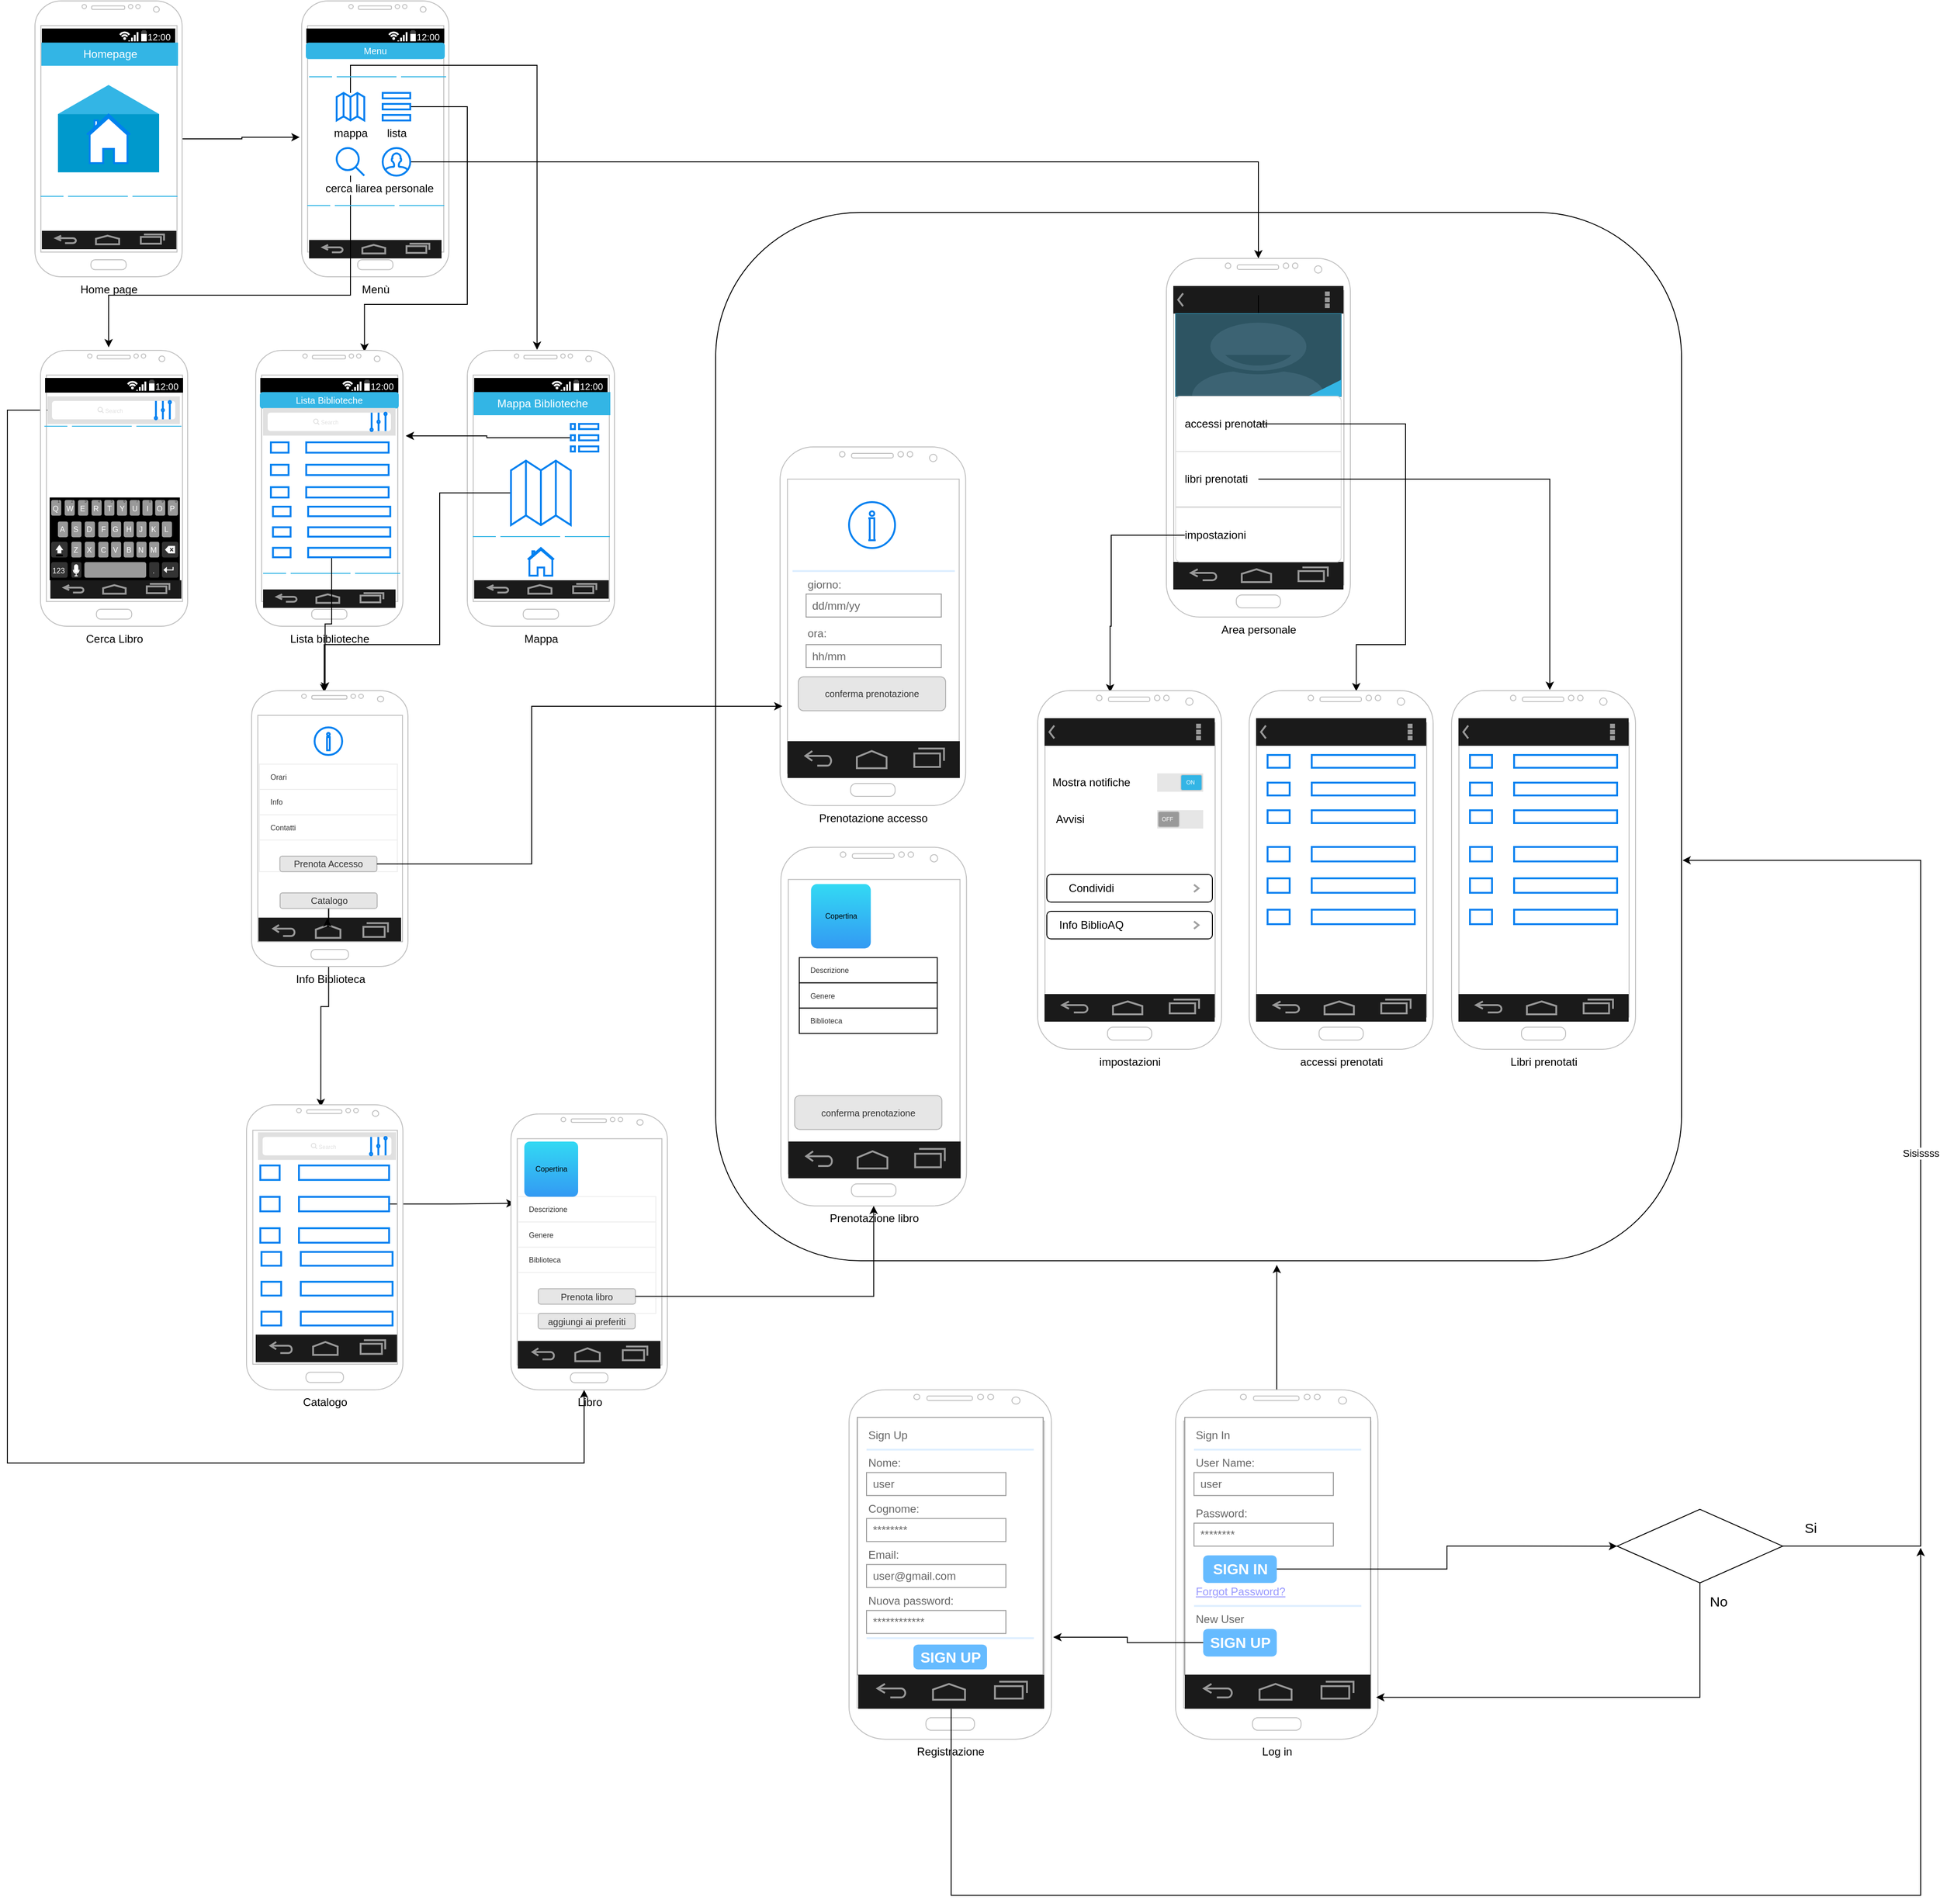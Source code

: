 <mxfile version="14.4.3" type="device"><diagram id="ijI4AhjlAo1xpwLJcFQk" name="Page-1"><mxGraphModel dx="3407" dy="1657" grid="1" gridSize="10" guides="1" tooltips="1" connect="1" arrows="1" fold="1" page="1" pageScale="1" pageWidth="827" pageHeight="1169" math="0" shadow="0"><root><mxCell id="0"/><mxCell id="1" parent="0"/><mxCell id="q-O5Uc_T0lp0ECGWSvru-438" value="Ar" style="whiteSpace=wrap;html=1;rounded=1;" vertex="1" parent="1"><mxGeometry x="840" y="400" width="1050" height="1140" as="geometry"/></mxCell><mxCell id="q-O5Uc_T0lp0ECGWSvru-278" style="edgeStyle=orthogonalEdgeStyle;rounded=0;orthogonalLoop=1;jettySize=auto;html=1;entryX=-0.014;entryY=0.494;entryDx=0;entryDy=0;entryPerimeter=0;" edge="1" parent="1" source="q-O5Uc_T0lp0ECGWSvru-118" target="q-O5Uc_T0lp0ECGWSvru-267"><mxGeometry relative="1" as="geometry"/></mxCell><mxCell id="q-O5Uc_T0lp0ECGWSvru-118" value="Home page" style="verticalLabelPosition=bottom;verticalAlign=top;html=1;shadow=0;dashed=0;strokeWidth=1;shape=mxgraph.android.phone2;strokeColor=#c0c0c0;" vertex="1" parent="1"><mxGeometry x="100" y="170" width="160" height="300" as="geometry"/></mxCell><mxCell id="q-O5Uc_T0lp0ECGWSvru-119" value="" style="strokeWidth=1;html=1;shadow=0;dashed=0;shape=mxgraph.android.statusBar;align=center;fillColor=#000000;strokeColor=#ffffff;fontColor=#ffffff;fontSize=10;" vertex="1" parent="1"><mxGeometry x="107.5" y="200" width="145" height="15.83" as="geometry"/></mxCell><mxCell id="q-O5Uc_T0lp0ECGWSvru-120" value="&lt;font style=&quot;font-size: 12px&quot;&gt;Homepage&lt;/font&gt;" style="whiteSpace=wrap;html=1;shadow=0;dashed=0;fontSize=10;align=center;fillColor=#33b5e5;strokeColor=#33B5E5;fontColor=#FFFFFF;" vertex="1" parent="1"><mxGeometry x="107.5" y="215.83" width="147.5" height="24.17" as="geometry"/></mxCell><mxCell id="q-O5Uc_T0lp0ECGWSvru-121" value="" style="verticalLabelPosition=bottom;verticalAlign=top;html=1;shadow=0;dashed=0;strokeWidth=1;shape=mxgraph.android.text_insertion_point;" vertex="1" parent="1"><mxGeometry x="125" y="261.38" width="110" height="95" as="geometry"/></mxCell><mxCell id="q-O5Uc_T0lp0ECGWSvru-122" value="" style="html=1;verticalLabelPosition=bottom;align=center;labelBackgroundColor=#ffffff;verticalAlign=top;strokeWidth=2;strokeColor=#0080F0;shadow=0;dashed=0;shape=mxgraph.ios7.icons.home;" vertex="1" parent="1"><mxGeometry x="156.5" y="293.63" width="47" height="52.75" as="geometry"/></mxCell><mxCell id="q-O5Uc_T0lp0ECGWSvru-123" value="" style="verticalLabelPosition=bottom;verticalAlign=top;html=1;shadow=0;dashed=0;strokeWidth=2;shape=mxgraph.android.navigation_bar_1;fillColor=#1A1A1A;strokeColor=#999999;" vertex="1" parent="1"><mxGeometry x="107.5" y="420" width="146.25" height="20" as="geometry"/></mxCell><mxCell id="q-O5Uc_T0lp0ECGWSvru-124" value="" style="verticalLabelPosition=bottom;verticalAlign=top;html=1;shadow=0;dashed=0;strokeWidth=1;shape=mxgraph.android.indeterminate_progress_bar;strokeColor=#33B5E5;pointerEvents=1" vertex="1" parent="1"><mxGeometry x="106" y="380" width="149" height="5" as="geometry"/></mxCell><mxCell id="q-O5Uc_T0lp0ECGWSvru-267" value="Menù" style="verticalLabelPosition=bottom;verticalAlign=top;html=1;shadow=0;dashed=0;strokeWidth=1;shape=mxgraph.android.phone2;strokeColor=#c0c0c0;" vertex="1" parent="1"><mxGeometry x="390" y="170" width="160" height="300" as="geometry"/></mxCell><mxCell id="q-O5Uc_T0lp0ECGWSvru-268" value="" style="verticalLabelPosition=bottom;verticalAlign=top;html=1;shadow=0;dashed=0;strokeWidth=2;shape=mxgraph.android.navigation_bar_1;fillColor=#1A1A1A;strokeColor=#999999;" vertex="1" parent="1"><mxGeometry x="398" y="430" width="144" height="20" as="geometry"/></mxCell><mxCell id="q-O5Uc_T0lp0ECGWSvru-309" style="edgeStyle=orthogonalEdgeStyle;rounded=0;orthogonalLoop=1;jettySize=auto;html=1;entryX=0.474;entryY=-0.002;entryDx=0;entryDy=0;entryPerimeter=0;" edge="1" parent="1" source="q-O5Uc_T0lp0ECGWSvru-269" target="q-O5Uc_T0lp0ECGWSvru-299"><mxGeometry relative="1" as="geometry"><Array as="points"><mxPoint x="443" y="240"/><mxPoint x="646" y="240"/></Array></mxGeometry></mxCell><mxCell id="q-O5Uc_T0lp0ECGWSvru-269" value="mappa" style="html=1;verticalLabelPosition=bottom;align=center;labelBackgroundColor=#ffffff;verticalAlign=top;strokeWidth=2;strokeColor=#0080F0;shadow=0;dashed=0;shape=mxgraph.ios7.icons.map;" vertex="1" parent="1"><mxGeometry x="428" y="270" width="30" height="30" as="geometry"/></mxCell><mxCell id="q-O5Uc_T0lp0ECGWSvru-310" style="edgeStyle=orthogonalEdgeStyle;rounded=0;orthogonalLoop=1;jettySize=auto;html=1;entryX=0.739;entryY=0.005;entryDx=0;entryDy=0;entryPerimeter=0;" edge="1" parent="1" source="q-O5Uc_T0lp0ECGWSvru-270" target="q-O5Uc_T0lp0ECGWSvru-288"><mxGeometry relative="1" as="geometry"><Array as="points"><mxPoint x="570" y="285"/><mxPoint x="570" y="500"/><mxPoint x="458" y="500"/></Array></mxGeometry></mxCell><mxCell id="q-O5Uc_T0lp0ECGWSvru-270" value="lista" style="html=1;verticalLabelPosition=bottom;align=center;labelBackgroundColor=#ffffff;verticalAlign=top;strokeWidth=2;strokeColor=#0080F0;shadow=0;dashed=0;shape=mxgraph.ios7.icons.options;pointerEvents=1" vertex="1" parent="1"><mxGeometry x="478" y="270" width="30" height="30" as="geometry"/></mxCell><mxCell id="q-O5Uc_T0lp0ECGWSvru-311" style="edgeStyle=orthogonalEdgeStyle;rounded=0;orthogonalLoop=1;jettySize=auto;html=1;entryX=0.463;entryY=-0.011;entryDx=0;entryDy=0;entryPerimeter=0;" edge="1" parent="1" source="q-O5Uc_T0lp0ECGWSvru-271" target="q-O5Uc_T0lp0ECGWSvru-279"><mxGeometry relative="1" as="geometry"><Array as="points"><mxPoint x="443" y="490"/><mxPoint x="180" y="490"/></Array></mxGeometry></mxCell><mxCell id="q-O5Uc_T0lp0ECGWSvru-271" value="cerca libro" style="html=1;verticalLabelPosition=bottom;align=center;labelBackgroundColor=#ffffff;verticalAlign=top;strokeWidth=2;strokeColor=#0080F0;shadow=0;dashed=0;shape=mxgraph.ios7.icons.looking_glass;" vertex="1" parent="1"><mxGeometry x="428" y="330" width="30" height="30" as="geometry"/></mxCell><mxCell id="q-O5Uc_T0lp0ECGWSvru-321" style="edgeStyle=orthogonalEdgeStyle;rounded=0;orthogonalLoop=1;jettySize=auto;html=1;" edge="1" parent="1" source="q-O5Uc_T0lp0ECGWSvru-272" target="q-O5Uc_T0lp0ECGWSvru-312"><mxGeometry relative="1" as="geometry"/></mxCell><mxCell id="q-O5Uc_T0lp0ECGWSvru-272" value="area personale" style="html=1;verticalLabelPosition=bottom;align=center;labelBackgroundColor=#ffffff;verticalAlign=top;strokeWidth=2;strokeColor=#0080F0;shadow=0;dashed=0;shape=mxgraph.ios7.icons.user;" vertex="1" parent="1"><mxGeometry x="478" y="330" width="30" height="30" as="geometry"/></mxCell><mxCell id="q-O5Uc_T0lp0ECGWSvru-273" value="" style="strokeWidth=1;html=1;shadow=0;dashed=0;shape=mxgraph.android.statusBar;align=center;fillColor=#000000;strokeColor=#ffffff;fontColor=#ffffff;fontSize=10;" vertex="1" parent="1"><mxGeometry x="395" y="200" width="150" height="15.83" as="geometry"/></mxCell><mxCell id="q-O5Uc_T0lp0ECGWSvru-274" value="" style="verticalLabelPosition=bottom;verticalAlign=top;html=1;shadow=0;dashed=0;strokeWidth=1;shape=mxgraph.android.indeterminate_progress_bar;strokeColor=#33B5E5;pointerEvents=1;rounded=1;gradientColor=none;" vertex="1" parent="1"><mxGeometry x="398" y="250" width="149" height="5" as="geometry"/></mxCell><mxCell id="q-O5Uc_T0lp0ECGWSvru-275" value="" style="verticalLabelPosition=bottom;verticalAlign=top;html=1;shadow=0;dashed=0;strokeWidth=1;shape=mxgraph.android.indeterminate_progress_bar;strokeColor=#33B5E5;pointerEvents=1;rounded=1;gradientColor=none;" vertex="1" parent="1"><mxGeometry x="396" y="390" width="149" height="5" as="geometry"/></mxCell><mxCell id="q-O5Uc_T0lp0ECGWSvru-276" value="&lt;font size=&quot;1&quot;&gt;Menu&lt;/font&gt;" style="whiteSpace=wrap;html=1;shadow=0;dashed=0;fontSize=10;align=center;fillColor=#33b5e5;strokeColor=#33B5E5;fontColor=#FFFFFF;rounded=1;" vertex="1" parent="1"><mxGeometry x="395" y="215.83" width="150" height="16.88" as="geometry"/></mxCell><mxCell id="q-O5Uc_T0lp0ECGWSvru-364" style="edgeStyle=orthogonalEdgeStyle;rounded=0;orthogonalLoop=1;jettySize=auto;html=1;" edge="1" parent="1" source="q-O5Uc_T0lp0ECGWSvru-285" target="q-O5Uc_T0lp0ECGWSvru-340"><mxGeometry relative="1" as="geometry"><Array as="points"><mxPoint x="70" y="615"/><mxPoint x="70" y="1760"/><mxPoint x="697" y="1760"/></Array></mxGeometry></mxCell><mxCell id="q-O5Uc_T0lp0ECGWSvru-279" value="Cerca Libro" style="verticalLabelPosition=bottom;verticalAlign=top;html=1;shadow=0;dashed=0;strokeWidth=1;shape=mxgraph.android.phone2;strokeColor=#c0c0c0;" vertex="1" parent="1"><mxGeometry x="106" y="550" width="160" height="300" as="geometry"/></mxCell><mxCell id="q-O5Uc_T0lp0ECGWSvru-280" value="" style="strokeWidth=1;html=1;shadow=0;dashed=0;shape=mxgraph.android.statusBar;align=center;fillColor=#000000;strokeColor=#ffffff;fontColor=#ffffff;fontSize=10;" vertex="1" parent="1"><mxGeometry x="111" y="580" width="150" height="15.83" as="geometry"/></mxCell><mxCell id="q-O5Uc_T0lp0ECGWSvru-281" value="" style="verticalLabelPosition=bottom;verticalAlign=top;html=1;shadow=0;dashed=0;strokeWidth=1;shape=mxgraph.android.indeterminate_progress_bar;strokeColor=#33B5E5;pointerEvents=1;rounded=1;gradientColor=none;" vertex="1" parent="1"><mxGeometry x="110.25" y="630" width="149" height="5" as="geometry"/></mxCell><mxCell id="q-O5Uc_T0lp0ECGWSvru-282" value="" style="verticalLabelPosition=bottom;verticalAlign=top;html=1;shadow=0;dashed=0;strokeWidth=1;shape=mxgraph.android.keyboard;" vertex="1" parent="1"><mxGeometry x="116" y="710" width="141.5" height="90" as="geometry"/></mxCell><mxCell id="q-O5Uc_T0lp0ECGWSvru-283" value="" style="shape=rect;fillColor=#e0e0e0;strokeColor=none;" vertex="1" parent="1"><mxGeometry x="113.5" y="600" width="144" height="30" as="geometry"/></mxCell><mxCell id="q-O5Uc_T0lp0ECGWSvru-284" value="" style="html=1;strokeWidth=1;shadow=0;dashed=0;shape=mxgraph.ios7ui.marginRect;rx=3;ry=3;rectMargin=5;strokeColor=none;" vertex="1" parent="q-O5Uc_T0lp0ECGWSvru-283"><mxGeometry width="144" height="30" as="geometry"/></mxCell><mxCell id="q-O5Uc_T0lp0ECGWSvru-285" value="Search" style="shape=mxgraph.ios7.icons.looking_glass;strokeColor=#e0e0e0;fillColor=none;fontColor=#e0e0e0;labelPosition=right;verticalLabelPosition=middle;align=left;verticalAlign=middle;fontSize=6;fontStyle=0;spacingTop=2;" vertex="1" parent="q-O5Uc_T0lp0ECGWSvru-283"><mxGeometry x="0.5" y="0.5" width="6" height="6" relative="1" as="geometry"><mxPoint x="-17" y="-3" as="offset"/></mxGeometry></mxCell><mxCell id="q-O5Uc_T0lp0ECGWSvru-286" value="" style="html=1;verticalLabelPosition=bottom;align=center;labelBackgroundColor=#ffffff;verticalAlign=top;strokeWidth=2;strokeColor=#0080F0;shadow=0;dashed=0;shape=mxgraph.ios7.icons.volume;pointerEvents=1" vertex="1" parent="q-O5Uc_T0lp0ECGWSvru-283"><mxGeometry x="116.78" y="5" width="17.561" height="20" as="geometry"/></mxCell><mxCell id="q-O5Uc_T0lp0ECGWSvru-287" value="" style="verticalLabelPosition=bottom;verticalAlign=top;html=1;shadow=0;dashed=0;strokeWidth=2;shape=mxgraph.android.navigation_bar_1;fillColor=#1A1A1A;strokeColor=#999999;" vertex="1" parent="1"><mxGeometry x="116.75" y="800" width="142.5" height="20" as="geometry"/></mxCell><mxCell id="q-O5Uc_T0lp0ECGWSvru-288" value="Lista biblioteche" style="verticalLabelPosition=bottom;verticalAlign=top;html=1;shadow=0;dashed=0;strokeWidth=1;shape=mxgraph.android.phone2;strokeColor=#c0c0c0;" vertex="1" parent="1"><mxGeometry x="340" y="550" width="160" height="300" as="geometry"/></mxCell><mxCell id="q-O5Uc_T0lp0ECGWSvru-289" value="" style="verticalLabelPosition=bottom;verticalAlign=top;html=1;shadow=0;dashed=0;strokeWidth=2;shape=mxgraph.android.navigation_bar_1;fillColor=#1A1A1A;strokeColor=#999999;" vertex="1" parent="1"><mxGeometry x="348" y="810" width="144" height="20" as="geometry"/></mxCell><mxCell id="q-O5Uc_T0lp0ECGWSvru-290" value="" style="strokeWidth=1;html=1;shadow=0;dashed=0;shape=mxgraph.android.statusBar;align=center;fillColor=#000000;strokeColor=#ffffff;fontColor=#ffffff;fontSize=10;" vertex="1" parent="1"><mxGeometry x="345" y="580" width="150" height="15.83" as="geometry"/></mxCell><mxCell id="q-O5Uc_T0lp0ECGWSvru-291" value="" style="verticalLabelPosition=bottom;verticalAlign=top;html=1;shadow=0;dashed=0;strokeWidth=1;shape=mxgraph.android.indeterminate_progress_bar;strokeColor=#33B5E5;pointerEvents=1;rounded=1;gradientColor=none;" vertex="1" parent="1"><mxGeometry x="348" y="790" width="149" height="5" as="geometry"/></mxCell><mxCell id="q-O5Uc_T0lp0ECGWSvru-292" value="&lt;font size=&quot;1&quot;&gt;Lista Biblioteche&lt;/font&gt;" style="whiteSpace=wrap;html=1;shadow=0;dashed=0;fontSize=10;align=center;fillColor=#33b5e5;strokeColor=#33B5E5;fontColor=#FFFFFF;rounded=1;" vertex="1" parent="1"><mxGeometry x="345" y="595.83" width="150" height="16.88" as="geometry"/></mxCell><mxCell id="q-O5Uc_T0lp0ECGWSvru-359" style="edgeStyle=orthogonalEdgeStyle;rounded=0;orthogonalLoop=1;jettySize=auto;html=1;entryX=0.47;entryY=0;entryDx=0;entryDy=0;entryPerimeter=0;" edge="1" parent="1" source="q-O5Uc_T0lp0ECGWSvru-293" target="q-O5Uc_T0lp0ECGWSvru-331"><mxGeometry relative="1" as="geometry"/></mxCell><mxCell id="q-O5Uc_T0lp0ECGWSvru-293" value="" style="html=1;verticalLabelPosition=bottom;align=center;labelBackgroundColor=#ffffff;verticalAlign=top;strokeWidth=2;strokeColor=#0080F0;shadow=0;dashed=0;shape=mxgraph.ios7.icons.preferences;pointerEvents=1" vertex="1" parent="1"><mxGeometry x="358.75" y="720" width="127.5" height="55" as="geometry"/></mxCell><mxCell id="q-O5Uc_T0lp0ECGWSvru-294" value="" style="html=1;verticalLabelPosition=bottom;align=center;labelBackgroundColor=#ffffff;verticalAlign=top;strokeWidth=2;strokeColor=#0080F0;shadow=0;dashed=0;shape=mxgraph.ios7.icons.preferences;pointerEvents=1" vertex="1" parent="1"><mxGeometry x="356.5" y="650" width="128" height="60" as="geometry"/></mxCell><mxCell id="q-O5Uc_T0lp0ECGWSvru-295" value="" style="shape=rect;fillColor=#e0e0e0;strokeColor=none;" vertex="1" parent="1"><mxGeometry x="348" y="612.71" width="144" height="30" as="geometry"/></mxCell><mxCell id="q-O5Uc_T0lp0ECGWSvru-296" value="" style="html=1;strokeWidth=1;shadow=0;dashed=0;shape=mxgraph.ios7ui.marginRect;rx=3;ry=3;rectMargin=5;strokeColor=none;" vertex="1" parent="q-O5Uc_T0lp0ECGWSvru-295"><mxGeometry width="144" height="30" as="geometry"/></mxCell><mxCell id="q-O5Uc_T0lp0ECGWSvru-297" value="Search" style="shape=mxgraph.ios7.icons.looking_glass;strokeColor=#e0e0e0;fillColor=none;fontColor=#e0e0e0;labelPosition=right;verticalLabelPosition=middle;align=left;verticalAlign=middle;fontSize=6;fontStyle=0;spacingTop=2;" vertex="1" parent="q-O5Uc_T0lp0ECGWSvru-295"><mxGeometry x="0.5" y="0.5" width="6" height="6" relative="1" as="geometry"><mxPoint x="-17" y="-3" as="offset"/></mxGeometry></mxCell><mxCell id="q-O5Uc_T0lp0ECGWSvru-298" value="" style="html=1;verticalLabelPosition=bottom;align=center;labelBackgroundColor=#ffffff;verticalAlign=top;strokeWidth=2;strokeColor=#0080F0;shadow=0;dashed=0;shape=mxgraph.ios7.icons.volume;pointerEvents=1" vertex="1" parent="q-O5Uc_T0lp0ECGWSvru-295"><mxGeometry x="116.78" y="5" width="17.561" height="20" as="geometry"/></mxCell><mxCell id="q-O5Uc_T0lp0ECGWSvru-299" value="Mappa" style="verticalLabelPosition=bottom;verticalAlign=top;html=1;shadow=0;dashed=0;strokeWidth=1;shape=mxgraph.android.phone2;strokeColor=#c0c0c0;" vertex="1" parent="1"><mxGeometry x="570" y="550" width="160" height="300" as="geometry"/></mxCell><mxCell id="q-O5Uc_T0lp0ECGWSvru-300" value="" style="strokeWidth=1;html=1;shadow=0;dashed=0;shape=mxgraph.android.statusBar;align=center;fillColor=#000000;strokeColor=#ffffff;fontColor=#ffffff;fontSize=10;" vertex="1" parent="1"><mxGeometry x="577.5" y="580" width="145" height="15.83" as="geometry"/></mxCell><mxCell id="q-O5Uc_T0lp0ECGWSvru-301" value="&lt;font style=&quot;font-size: 12px&quot;&gt;Mappa Biblioteche&lt;/font&gt;" style="whiteSpace=wrap;html=1;shadow=0;dashed=0;fontSize=10;align=center;fillColor=#33b5e5;strokeColor=#33B5E5;fontColor=#FFFFFF;" vertex="1" parent="1"><mxGeometry x="577.5" y="595.83" width="147.5" height="24.17" as="geometry"/></mxCell><mxCell id="q-O5Uc_T0lp0ECGWSvru-302" value="" style="html=1;verticalLabelPosition=bottom;align=center;labelBackgroundColor=#ffffff;verticalAlign=top;strokeWidth=2;strokeColor=#0080F0;shadow=0;dashed=0;shape=mxgraph.ios7.icons.home;" vertex="1" parent="1"><mxGeometry x="635.75" y="765" width="28.5" height="30" as="geometry"/></mxCell><mxCell id="q-O5Uc_T0lp0ECGWSvru-303" value="" style="verticalLabelPosition=bottom;verticalAlign=top;html=1;shadow=0;dashed=0;strokeWidth=2;shape=mxgraph.android.navigation_bar_1;fillColor=#1A1A1A;strokeColor=#999999;" vertex="1" parent="1"><mxGeometry x="577.5" y="800" width="146.25" height="20" as="geometry"/></mxCell><mxCell id="q-O5Uc_T0lp0ECGWSvru-304" value="" style="verticalLabelPosition=bottom;verticalAlign=top;html=1;shadow=0;dashed=0;strokeWidth=1;shape=mxgraph.android.indeterminate_progress_bar;strokeColor=#33B5E5;pointerEvents=1" vertex="1" parent="1"><mxGeometry x="576" y="750" width="149" height="5" as="geometry"/></mxCell><mxCell id="q-O5Uc_T0lp0ECGWSvru-361" style="edgeStyle=orthogonalEdgeStyle;rounded=0;orthogonalLoop=1;jettySize=auto;html=1;entryX=0.464;entryY=0.006;entryDx=0;entryDy=0;entryPerimeter=0;" edge="1" parent="1" source="q-O5Uc_T0lp0ECGWSvru-305" target="q-O5Uc_T0lp0ECGWSvru-331"><mxGeometry relative="1" as="geometry"><Array as="points"><mxPoint x="540" y="705"/><mxPoint x="540" y="870"/><mxPoint x="414" y="870"/></Array></mxGeometry></mxCell><mxCell id="q-O5Uc_T0lp0ECGWSvru-305" value="" style="html=1;verticalLabelPosition=bottom;align=center;labelBackgroundColor=#ffffff;verticalAlign=top;strokeWidth=2;strokeColor=#0080F0;shadow=0;dashed=0;shape=mxgraph.ios7.icons.map;" vertex="1" parent="1"><mxGeometry x="617.5" y="670" width="65" height="70" as="geometry"/></mxCell><mxCell id="q-O5Uc_T0lp0ECGWSvru-360" style="edgeStyle=orthogonalEdgeStyle;rounded=0;orthogonalLoop=1;jettySize=auto;html=1;entryX=1.019;entryY=0.31;entryDx=0;entryDy=0;entryPerimeter=0;" edge="1" parent="1" source="q-O5Uc_T0lp0ECGWSvru-306" target="q-O5Uc_T0lp0ECGWSvru-288"><mxGeometry relative="1" as="geometry"/></mxCell><mxCell id="q-O5Uc_T0lp0ECGWSvru-306" value="" style="html=1;verticalLabelPosition=bottom;align=center;labelBackgroundColor=#ffffff;verticalAlign=top;strokeWidth=2;strokeColor=#0080F0;shadow=0;dashed=0;shape=mxgraph.ios7.icons.preferences;pointerEvents=1" vertex="1" parent="1"><mxGeometry x="682.5" y="630" width="30" height="30" as="geometry"/></mxCell><mxCell id="q-O5Uc_T0lp0ECGWSvru-312" value="Area personale" style="verticalLabelPosition=bottom;verticalAlign=top;html=1;shadow=0;dashed=0;strokeWidth=1;shape=mxgraph.android.phone2;strokeColor=#c0c0c0;" vertex="1" parent="1"><mxGeometry x="1330" y="450" width="200" height="390" as="geometry"/></mxCell><mxCell id="q-O5Uc_T0lp0ECGWSvru-313" value="" style="verticalLabelPosition=bottom;verticalAlign=top;html=1;shadow=0;dashed=0;strokeWidth=2;shape=mxgraph.android.navigation_bar_1;fillColor=#1A1A1A;strokeColor=#999999;" vertex="1" parent="1"><mxGeometry x="1337.5" y="780" width="185" height="30" as="geometry"/></mxCell><mxCell id="q-O5Uc_T0lp0ECGWSvru-314" value="" style="strokeWidth=1;html=1;shadow=0;dashed=0;shape=mxgraph.android.action_bar;fillColor=#1A1A1A;strokeColor=#c0c0c0;strokeWidth=2;fontColor=#FFFFFF;" vertex="1" parent="1"><mxGeometry x="1337.5" y="480" width="185" height="30" as="geometry"/></mxCell><mxCell id="q-O5Uc_T0lp0ECGWSvru-315" value="" style="edgeStyle=orthogonalEdgeStyle;rounded=0;orthogonalLoop=1;jettySize=auto;html=1;" edge="1" parent="1" source="q-O5Uc_T0lp0ECGWSvru-316" target="q-O5Uc_T0lp0ECGWSvru-314"><mxGeometry relative="1" as="geometry"/></mxCell><mxCell id="q-O5Uc_T0lp0ECGWSvru-316" value="" style="verticalLabelPosition=bottom;verticalAlign=top;html=1;shadow=0;dashed=0;strokeWidth=1;shape=mxgraph.android.contact_badge_focused;" vertex="1" parent="1"><mxGeometry x="1340" y="510" width="180" height="90" as="geometry"/></mxCell><mxCell id="q-O5Uc_T0lp0ECGWSvru-317" value="" style="html=1;shadow=0;dashed=0;shape=mxgraph.bootstrap.rrect;rSize=5;strokeColor=#DFDFDF;html=1;whiteSpace=wrap;fillColor=#FFFFFF;fontColor=#000000;" vertex="1" parent="1"><mxGeometry x="1340" y="600" width="180" height="180" as="geometry"/></mxCell><mxCell id="q-O5Uc_T0lp0ECGWSvru-318" value="accessi prenotati" style="strokeColor=inherit;fillColor=inherit;gradientColor=inherit;fontColor=inherit;html=1;shadow=0;dashed=0;shape=mxgraph.bootstrap.topButton;rSize=5;perimeter=none;whiteSpace=wrap;resizeWidth=1;align=left;spacing=10;" vertex="1" parent="q-O5Uc_T0lp0ECGWSvru-317"><mxGeometry width="180" height="60" relative="1" as="geometry"/></mxCell><mxCell id="q-O5Uc_T0lp0ECGWSvru-319" value="libri prenotati" style="strokeColor=inherit;fillColor=inherit;gradientColor=inherit;fontColor=inherit;html=1;shadow=0;dashed=0;perimeter=none;whiteSpace=wrap;resizeWidth=1;align=left;spacing=10;" vertex="1" parent="q-O5Uc_T0lp0ECGWSvru-317"><mxGeometry width="180" height="60" relative="1" as="geometry"><mxPoint y="60" as="offset"/></mxGeometry></mxCell><mxCell id="q-O5Uc_T0lp0ECGWSvru-320" value="impostazioni" style="strokeColor=inherit;fillColor=inherit;gradientColor=inherit;fontColor=inherit;html=1;shadow=0;dashed=0;shape=mxgraph.bootstrap.bottomButton;rSize=5;perimeter=none;whiteSpace=wrap;resizeWidth=1;resizeHeight=0;align=left;spacing=10;" vertex="1" parent="q-O5Uc_T0lp0ECGWSvru-317"><mxGeometry y="1" width="180" height="59" relative="1" as="geometry"><mxPoint y="-59" as="offset"/></mxGeometry></mxCell><mxCell id="q-O5Uc_T0lp0ECGWSvru-440" style="edgeStyle=orthogonalEdgeStyle;rounded=0;orthogonalLoop=1;jettySize=auto;html=1;entryX=0.582;entryY=0.002;entryDx=0;entryDy=0;entryPerimeter=0;" edge="1" parent="q-O5Uc_T0lp0ECGWSvru-317" source="q-O5Uc_T0lp0ECGWSvru-318" target="q-O5Uc_T0lp0ECGWSvru-375"><mxGeometry relative="1" as="geometry"><Array as="points"><mxPoint x="250" y="30"/><mxPoint x="250" y="270"/><mxPoint x="196" y="270"/></Array></mxGeometry></mxCell><mxCell id="q-O5Uc_T0lp0ECGWSvru-441" style="edgeStyle=orthogonalEdgeStyle;rounded=0;orthogonalLoop=1;jettySize=auto;html=1;entryX=0.534;entryY=-0.002;entryDx=0;entryDy=0;entryPerimeter=0;" edge="1" parent="q-O5Uc_T0lp0ECGWSvru-317" source="q-O5Uc_T0lp0ECGWSvru-319" target="q-O5Uc_T0lp0ECGWSvru-370"><mxGeometry relative="1" as="geometry"/></mxCell><mxCell id="q-O5Uc_T0lp0ECGWSvru-444" style="edgeStyle=orthogonalEdgeStyle;rounded=0;orthogonalLoop=1;jettySize=auto;html=1;entryX=0.394;entryY=0.005;entryDx=0;entryDy=0;entryPerimeter=0;" edge="1" parent="q-O5Uc_T0lp0ECGWSvru-317" target="q-O5Uc_T0lp0ECGWSvru-426"><mxGeometry relative="1" as="geometry"><mxPoint x="10" y="151" as="sourcePoint"/><Array as="points"><mxPoint x="-70" y="151"/><mxPoint x="-70" y="250"/></Array></mxGeometry></mxCell><mxCell id="q-O5Uc_T0lp0ECGWSvru-322" value="" style="html=1;verticalLabelPosition=bottom;align=center;labelBackgroundColor=#ffffff;verticalAlign=top;strokeWidth=2;strokeColor=#0080F0;shadow=0;dashed=0;shape=mxgraph.ios7.icons.info;" vertex="1" parent="1"><mxGeometry x="404" y="960" width="30" height="30" as="geometry"/></mxCell><mxCell id="q-O5Uc_T0lp0ECGWSvru-362" style="edgeStyle=orthogonalEdgeStyle;rounded=0;orthogonalLoop=1;jettySize=auto;html=1;entryX=0.475;entryY=0.008;entryDx=0;entryDy=0;entryPerimeter=0;" edge="1" parent="1" source="q-O5Uc_T0lp0ECGWSvru-323" target="q-O5Uc_T0lp0ECGWSvru-339"><mxGeometry relative="1" as="geometry"/></mxCell><mxCell id="q-O5Uc_T0lp0ECGWSvru-323" value="Catalogo" style="rounded=1;html=1;shadow=0;dashed=0;whiteSpace=wrap;fontSize=10;fillColor=#E6E6E6;align=center;strokeColor=#B3B3B3;fontColor=#333333;" vertex="1" parent="1"><mxGeometry x="366.5" y="1140" width="105.5" height="16.88" as="geometry"/></mxCell><mxCell id="q-O5Uc_T0lp0ECGWSvru-324" value="" style="strokeWidth=1;html=1;shadow=0;dashed=0;shape=mxgraph.android.rrect;rSize=0;strokeColor=#eeeeee;fillColor=#ffffff;gradientColor=none;" vertex="1" parent="1"><mxGeometry x="344" y="1000" width="150" height="116.88" as="geometry"/></mxCell><mxCell id="q-O5Uc_T0lp0ECGWSvru-325" value="Orari" style="strokeColor=inherit;fillColor=inherit;gradientColor=inherit;strokeWidth=1;html=1;shadow=0;dashed=0;shape=mxgraph.android.rrect;rSize=0;align=left;spacingLeft=10;fontSize=8;fontColor=#333333;" vertex="1" parent="q-O5Uc_T0lp0ECGWSvru-324"><mxGeometry width="150" height="27.5" as="geometry"/></mxCell><mxCell id="q-O5Uc_T0lp0ECGWSvru-326" value="Info" style="strokeColor=inherit;fillColor=inherit;gradientColor=inherit;strokeWidth=1;html=1;shadow=0;dashed=0;shape=mxgraph.android.rrect;rSize=0;align=left;spacingLeft=10;fontSize=8;fontColor=#333333;" vertex="1" parent="q-O5Uc_T0lp0ECGWSvru-324"><mxGeometry y="27.5" width="150" height="27.5" as="geometry"/></mxCell><mxCell id="q-O5Uc_T0lp0ECGWSvru-327" value="Contatti" style="strokeColor=inherit;fillColor=inherit;gradientColor=inherit;strokeWidth=1;html=1;shadow=0;dashed=0;shape=mxgraph.android.rrect;rSize=0;align=left;spacingLeft=10;fontSize=8;fontColor=#333333;" vertex="1" parent="q-O5Uc_T0lp0ECGWSvru-324"><mxGeometry y="55.0" width="150" height="27.5" as="geometry"/></mxCell><mxCell id="q-O5Uc_T0lp0ECGWSvru-328" value="Prenota Accesso" style="rounded=1;html=1;shadow=0;dashed=0;whiteSpace=wrap;fontSize=10;fillColor=#E6E6E6;align=center;strokeColor=#B3B3B3;fontColor=#333333;" vertex="1" parent="q-O5Uc_T0lp0ECGWSvru-324"><mxGeometry x="22.25" y="100" width="105.5" height="16.88" as="geometry"/></mxCell><mxCell id="q-O5Uc_T0lp0ECGWSvru-329" value="" style="verticalLabelPosition=bottom;verticalAlign=top;html=1;shadow=0;dashed=0;strokeWidth=2;shape=mxgraph.android.navigation_bar_1;fillColor=#1A1A1A;strokeColor=#999999;" vertex="1" parent="1"><mxGeometry x="343" y="1166.88" width="155" height="30" as="geometry"/></mxCell><mxCell id="q-O5Uc_T0lp0ECGWSvru-330" style="edgeStyle=orthogonalEdgeStyle;rounded=0;orthogonalLoop=1;jettySize=auto;html=1;entryX=0.483;entryY=0.025;entryDx=0;entryDy=0;entryPerimeter=0;" edge="1" parent="1" source="q-O5Uc_T0lp0ECGWSvru-323" target="q-O5Uc_T0lp0ECGWSvru-329"><mxGeometry relative="1" as="geometry"><mxPoint x="420.5" y="1166.88" as="sourcePoint"/><mxPoint x="417.61" y="1307.5" as="targetPoint"/></mxGeometry></mxCell><mxCell id="q-O5Uc_T0lp0ECGWSvru-331" value="Info Biblioteca" style="verticalLabelPosition=bottom;verticalAlign=top;html=1;shadow=0;dashed=0;strokeWidth=1;shape=mxgraph.android.phone2;strokeColor=#c0c0c0;" vertex="1" parent="1"><mxGeometry x="335.5" y="920" width="170" height="300" as="geometry"/></mxCell><mxCell id="q-O5Uc_T0lp0ECGWSvru-332" value="" style="verticalLabelPosition=bottom;verticalAlign=top;html=1;shadow=0;dashed=0;strokeWidth=2;shape=mxgraph.android.navigation_bar_1;fillColor=#1A1A1A;strokeColor=#999999;" vertex="1" parent="1"><mxGeometry x="340" y="1620.32" width="155" height="30" as="geometry"/></mxCell><mxCell id="q-O5Uc_T0lp0ECGWSvru-363" style="edgeStyle=orthogonalEdgeStyle;rounded=0;orthogonalLoop=1;jettySize=auto;html=1;entryX=0.023;entryY=0.324;entryDx=0;entryDy=0;entryPerimeter=0;" edge="1" parent="1" source="q-O5Uc_T0lp0ECGWSvru-333" target="q-O5Uc_T0lp0ECGWSvru-340"><mxGeometry relative="1" as="geometry"/></mxCell><mxCell id="q-O5Uc_T0lp0ECGWSvru-333" value="" style="html=1;verticalLabelPosition=bottom;align=center;labelBackgroundColor=#ffffff;verticalAlign=top;strokeWidth=2;strokeColor=#0080F0;shadow=0;dashed=0;shape=mxgraph.ios7.icons.preferences;pointerEvents=1" vertex="1" parent="1"><mxGeometry x="345" y="1436.32" width="140" height="84" as="geometry"/></mxCell><mxCell id="q-O5Uc_T0lp0ECGWSvru-334" value="" style="html=1;verticalLabelPosition=bottom;align=center;labelBackgroundColor=#ffffff;verticalAlign=top;strokeWidth=2;strokeColor=#0080F0;shadow=0;dashed=0;shape=mxgraph.ios7.icons.preferences;pointerEvents=1" vertex="1" parent="1"><mxGeometry x="346.25" y="1530.32" width="142.5" height="80" as="geometry"/></mxCell><mxCell id="q-O5Uc_T0lp0ECGWSvru-335" value="" style="shape=rect;fillColor=#e0e0e0;strokeColor=none;" vertex="1" parent="1"><mxGeometry x="342.5" y="1400.32" width="150" height="30" as="geometry"/></mxCell><mxCell id="q-O5Uc_T0lp0ECGWSvru-336" value="" style="html=1;strokeWidth=1;shadow=0;dashed=0;shape=mxgraph.ios7ui.marginRect;rx=3;ry=3;rectMargin=5;strokeColor=none;" vertex="1" parent="q-O5Uc_T0lp0ECGWSvru-335"><mxGeometry width="150" height="30" as="geometry"/></mxCell><mxCell id="q-O5Uc_T0lp0ECGWSvru-337" value="Search" style="shape=mxgraph.ios7.icons.looking_glass;strokeColor=#e0e0e0;fillColor=none;fontColor=#e0e0e0;labelPosition=right;verticalLabelPosition=middle;align=left;verticalAlign=middle;fontSize=6;fontStyle=0;spacingTop=2;" vertex="1" parent="q-O5Uc_T0lp0ECGWSvru-335"><mxGeometry x="0.5" y="0.5" width="6" height="6" relative="1" as="geometry"><mxPoint x="-17" y="-3" as="offset"/></mxGeometry></mxCell><mxCell id="q-O5Uc_T0lp0ECGWSvru-338" value="" style="html=1;verticalLabelPosition=bottom;align=center;labelBackgroundColor=#ffffff;verticalAlign=top;strokeWidth=2;strokeColor=#0080F0;shadow=0;dashed=0;shape=mxgraph.ios7.icons.volume;pointerEvents=1" vertex="1" parent="q-O5Uc_T0lp0ECGWSvru-335"><mxGeometry x="121.646" y="5" width="18.293" height="20" as="geometry"/></mxCell><mxCell id="q-O5Uc_T0lp0ECGWSvru-339" value="Catalogo" style="verticalLabelPosition=bottom;verticalAlign=top;html=1;shadow=0;dashed=0;strokeWidth=1;shape=mxgraph.android.phone2;strokeColor=#c0c0c0;" vertex="1" parent="1"><mxGeometry x="330" y="1370.32" width="170" height="310" as="geometry"/></mxCell><mxCell id="q-O5Uc_T0lp0ECGWSvru-340" value="Libro" style="verticalLabelPosition=bottom;verticalAlign=top;html=1;shadow=0;dashed=0;strokeWidth=1;shape=mxgraph.android.phone2;strokeColor=#c0c0c0;" vertex="1" parent="1"><mxGeometry x="617.5" y="1380.32" width="170" height="300" as="geometry"/></mxCell><mxCell id="q-O5Uc_T0lp0ECGWSvru-341" value="" style="strokeWidth=1;html=1;shadow=0;dashed=0;shape=mxgraph.android.rrect;rSize=0;strokeColor=#eeeeee;fillColor=#ffffff;gradientColor=none;" vertex="1" parent="1"><mxGeometry x="625" y="1480.32" width="150" height="116.88" as="geometry"/></mxCell><mxCell id="q-O5Uc_T0lp0ECGWSvru-342" value="Descrizione" style="strokeColor=inherit;fillColor=inherit;gradientColor=inherit;strokeWidth=1;html=1;shadow=0;dashed=0;shape=mxgraph.android.rrect;rSize=0;align=left;spacingLeft=10;fontSize=8;fontColor=#333333;" vertex="1" parent="q-O5Uc_T0lp0ECGWSvru-341"><mxGeometry y="-10" width="150" height="27.5" as="geometry"/></mxCell><mxCell id="q-O5Uc_T0lp0ECGWSvru-343" value="Genere" style="strokeColor=inherit;fillColor=inherit;gradientColor=inherit;strokeWidth=1;html=1;shadow=0;dashed=0;shape=mxgraph.android.rrect;rSize=0;align=left;spacingLeft=10;fontSize=8;fontColor=#333333;" vertex="1" parent="q-O5Uc_T0lp0ECGWSvru-341"><mxGeometry y="17.5" width="150" height="27.5" as="geometry"/></mxCell><mxCell id="q-O5Uc_T0lp0ECGWSvru-344" value="Biblioteca" style="strokeColor=inherit;fillColor=inherit;gradientColor=inherit;strokeWidth=1;html=1;shadow=0;dashed=0;shape=mxgraph.android.rrect;rSize=0;align=left;spacingLeft=10;fontSize=8;fontColor=#333333;" vertex="1" parent="q-O5Uc_T0lp0ECGWSvru-341"><mxGeometry y="45.0" width="150" height="27.5" as="geometry"/></mxCell><mxCell id="q-O5Uc_T0lp0ECGWSvru-345" value="Prenota libro" style="rounded=1;html=1;shadow=0;dashed=0;whiteSpace=wrap;fontSize=10;fillColor=#E6E6E6;align=center;strokeColor=#B3B3B3;fontColor=#333333;" vertex="1" parent="q-O5Uc_T0lp0ECGWSvru-341"><mxGeometry x="22.25" y="90" width="105.5" height="16.88" as="geometry"/></mxCell><mxCell id="q-O5Uc_T0lp0ECGWSvru-346" value="" style="verticalLabelPosition=bottom;verticalAlign=top;html=1;shadow=0;dashed=0;strokeWidth=2;shape=mxgraph.android.navigation_bar_1;fillColor=#1A1A1A;strokeColor=#999999;" vertex="1" parent="1"><mxGeometry x="625" y="1627.2" width="155" height="30" as="geometry"/></mxCell><mxCell id="q-O5Uc_T0lp0ECGWSvru-347" value="Copertina" style="html=1;strokeWidth=1;shadow=0;dashed=0;shape=mxgraph.ios7ui.icon;fontSize=8;buttonText=;whiteSpace=wrap;align=center;opacity=80;" vertex="1" parent="1"><mxGeometry x="632" y="1410.32" width="58.5" height="60" as="geometry"/></mxCell><mxCell id="q-O5Uc_T0lp0ECGWSvru-348" value="aggiungi ai preferiti" style="rounded=1;html=1;shadow=0;dashed=0;whiteSpace=wrap;fontSize=10;fillColor=#E6E6E6;align=center;strokeColor=#B3B3B3;fontColor=#333333;" vertex="1" parent="1"><mxGeometry x="647" y="1597.2" width="105.5" height="16.88" as="geometry"/></mxCell><mxCell id="q-O5Uc_T0lp0ECGWSvru-370" value="Libri prenotati" style="verticalLabelPosition=bottom;verticalAlign=top;html=1;shadow=0;dashed=0;strokeWidth=1;shape=mxgraph.android.phone2;strokeColor=#c0c0c0;" vertex="1" parent="1"><mxGeometry x="1640" y="920" width="200" height="390" as="geometry"/></mxCell><mxCell id="q-O5Uc_T0lp0ECGWSvru-371" value="" style="verticalLabelPosition=bottom;verticalAlign=top;html=1;shadow=0;dashed=0;strokeWidth=2;shape=mxgraph.android.navigation_bar_1;fillColor=#1A1A1A;strokeColor=#999999;" vertex="1" parent="1"><mxGeometry x="1647.5" y="1250" width="185" height="30" as="geometry"/></mxCell><mxCell id="q-O5Uc_T0lp0ECGWSvru-372" value="" style="strokeWidth=1;html=1;shadow=0;dashed=0;shape=mxgraph.android.action_bar;fillColor=#1A1A1A;strokeColor=#c0c0c0;strokeWidth=2;fontColor=#FFFFFF;" vertex="1" parent="1"><mxGeometry x="1647.5" y="950" width="185" height="30" as="geometry"/></mxCell><mxCell id="q-O5Uc_T0lp0ECGWSvru-373" value="" style="html=1;verticalLabelPosition=bottom;align=center;labelBackgroundColor=#ffffff;verticalAlign=top;strokeWidth=2;strokeColor=#0080F0;shadow=0;dashed=0;shape=mxgraph.ios7.icons.preferences;pointerEvents=1" vertex="1" parent="1"><mxGeometry x="1660" y="990.0" width="160" height="74" as="geometry"/></mxCell><mxCell id="q-O5Uc_T0lp0ECGWSvru-374" value="" style="html=1;verticalLabelPosition=bottom;align=center;labelBackgroundColor=#ffffff;verticalAlign=top;strokeWidth=2;strokeColor=#0080F0;shadow=0;dashed=0;shape=mxgraph.ios7.icons.preferences;pointerEvents=1" vertex="1" parent="1"><mxGeometry x="1660" y="1090" width="160" height="84" as="geometry"/></mxCell><mxCell id="q-O5Uc_T0lp0ECGWSvru-375" value="accessi prenotati" style="verticalLabelPosition=bottom;verticalAlign=top;html=1;shadow=0;dashed=0;strokeWidth=1;shape=mxgraph.android.phone2;strokeColor=#c0c0c0;" vertex="1" parent="1"><mxGeometry x="1420" y="920" width="200" height="390" as="geometry"/></mxCell><mxCell id="q-O5Uc_T0lp0ECGWSvru-376" value="" style="verticalLabelPosition=bottom;verticalAlign=top;html=1;shadow=0;dashed=0;strokeWidth=2;shape=mxgraph.android.navigation_bar_1;fillColor=#1A1A1A;strokeColor=#999999;" vertex="1" parent="1"><mxGeometry x="1427.5" y="1250" width="185" height="30" as="geometry"/></mxCell><mxCell id="q-O5Uc_T0lp0ECGWSvru-377" value="" style="strokeWidth=1;html=1;shadow=0;dashed=0;shape=mxgraph.android.action_bar;fillColor=#1A1A1A;strokeColor=#c0c0c0;strokeWidth=2;fontColor=#FFFFFF;" vertex="1" parent="1"><mxGeometry x="1427.5" y="950" width="185" height="30" as="geometry"/></mxCell><mxCell id="q-O5Uc_T0lp0ECGWSvru-378" value="" style="html=1;verticalLabelPosition=bottom;align=center;labelBackgroundColor=#ffffff;verticalAlign=top;strokeWidth=2;strokeColor=#0080F0;shadow=0;dashed=0;shape=mxgraph.ios7.icons.preferences;pointerEvents=1" vertex="1" parent="1"><mxGeometry x="1440" y="990" width="160" height="74" as="geometry"/></mxCell><mxCell id="q-O5Uc_T0lp0ECGWSvru-379" value="" style="html=1;verticalLabelPosition=bottom;align=center;labelBackgroundColor=#ffffff;verticalAlign=top;strokeWidth=2;strokeColor=#0080F0;shadow=0;dashed=0;shape=mxgraph.ios7.icons.preferences;pointerEvents=1" vertex="1" parent="1"><mxGeometry x="1440" y="1090" width="160" height="84" as="geometry"/></mxCell><mxCell id="q-O5Uc_T0lp0ECGWSvru-448" style="edgeStyle=orthogonalEdgeStyle;rounded=0;orthogonalLoop=1;jettySize=auto;html=1;entryX=0.581;entryY=1.004;entryDx=0;entryDy=0;entryPerimeter=0;" edge="1" parent="1" source="q-O5Uc_T0lp0ECGWSvru-380" target="q-O5Uc_T0lp0ECGWSvru-438"><mxGeometry relative="1" as="geometry"/></mxCell><object label="Log in" placeholders="1" id="q-O5Uc_T0lp0ECGWSvru-380"><mxCell style="verticalLabelPosition=bottom;verticalAlign=top;html=1;shadow=0;dashed=0;strokeWidth=1;shape=mxgraph.android.phone2;strokeColor=#c0c0c0;" vertex="1" parent="1"><mxGeometry x="1340" y="1680.32" width="220" height="380" as="geometry"/></mxCell></object><mxCell id="q-O5Uc_T0lp0ECGWSvru-381" value="" style="strokeWidth=1;shadow=0;dashed=0;align=center;html=1;shape=mxgraph.mockup.forms.rrect;rSize=0;strokeColor=#999999;fillColor=#ffffff;" vertex="1" parent="1"><mxGeometry x="1350" y="1710.32" width="202" height="280" as="geometry"/></mxCell><mxCell id="q-O5Uc_T0lp0ECGWSvru-382" value="Sign In" style="strokeWidth=1;shadow=0;dashed=0;align=center;html=1;shape=mxgraph.mockup.forms.anchor;fontSize=12;fontColor=#666666;align=left;resizeWidth=1;spacingLeft=0;" vertex="1" parent="q-O5Uc_T0lp0ECGWSvru-381"><mxGeometry width="101.0" height="20" relative="1" as="geometry"><mxPoint x="10" y="10" as="offset"/></mxGeometry></mxCell><mxCell id="q-O5Uc_T0lp0ECGWSvru-383" value="" style="shape=line;strokeColor=#ddeeff;strokeWidth=2;html=1;resizeWidth=1;" vertex="1" parent="q-O5Uc_T0lp0ECGWSvru-381"><mxGeometry width="181.8" height="10" relative="1" as="geometry"><mxPoint x="10" y="30" as="offset"/></mxGeometry></mxCell><mxCell id="q-O5Uc_T0lp0ECGWSvru-384" value="User Name:" style="strokeWidth=1;shadow=0;dashed=0;align=center;html=1;shape=mxgraph.mockup.forms.anchor;fontSize=12;fontColor=#666666;align=left;resizeWidth=1;spacingLeft=0;" vertex="1" parent="q-O5Uc_T0lp0ECGWSvru-381"><mxGeometry width="101.0" height="20" relative="1" as="geometry"><mxPoint x="10" y="40" as="offset"/></mxGeometry></mxCell><mxCell id="q-O5Uc_T0lp0ECGWSvru-385" value="user" style="strokeWidth=1;shadow=0;dashed=0;align=center;html=1;shape=mxgraph.mockup.forms.rrect;rSize=0;strokeColor=#999999;fontColor=#666666;align=left;spacingLeft=5;resizeWidth=1;" vertex="1" parent="q-O5Uc_T0lp0ECGWSvru-381"><mxGeometry width="151.5" height="25" relative="1" as="geometry"><mxPoint x="10" y="60" as="offset"/></mxGeometry></mxCell><mxCell id="q-O5Uc_T0lp0ECGWSvru-386" value="Password:" style="strokeWidth=1;shadow=0;dashed=0;align=center;html=1;shape=mxgraph.mockup.forms.anchor;fontSize=12;fontColor=#666666;align=left;resizeWidth=1;spacingLeft=0;" vertex="1" parent="q-O5Uc_T0lp0ECGWSvru-381"><mxGeometry width="101.0" height="20" relative="1" as="geometry"><mxPoint x="10" y="95" as="offset"/></mxGeometry></mxCell><mxCell id="q-O5Uc_T0lp0ECGWSvru-387" value="********" style="strokeWidth=1;shadow=0;dashed=0;align=center;html=1;shape=mxgraph.mockup.forms.rrect;rSize=0;strokeColor=#999999;fontColor=#666666;align=left;spacingLeft=5;resizeWidth=1;" vertex="1" parent="q-O5Uc_T0lp0ECGWSvru-381"><mxGeometry width="151.5" height="25" relative="1" as="geometry"><mxPoint x="10" y="115" as="offset"/></mxGeometry></mxCell><mxCell id="q-O5Uc_T0lp0ECGWSvru-388" value="SIGN IN" style="strokeWidth=1;shadow=0;dashed=0;align=center;html=1;shape=mxgraph.mockup.forms.rrect;rSize=5;strokeColor=none;fontColor=#ffffff;fillColor=#66bbff;fontSize=16;fontStyle=1;" vertex="1" parent="q-O5Uc_T0lp0ECGWSvru-381"><mxGeometry y="1" width="80" height="30" relative="1" as="geometry"><mxPoint x="20" y="-130" as="offset"/></mxGeometry></mxCell><mxCell id="q-O5Uc_T0lp0ECGWSvru-389" value="Forgot Password?" style="strokeWidth=1;shadow=0;dashed=0;align=center;html=1;shape=mxgraph.mockup.forms.anchor;fontSize=12;fontColor=#9999ff;align=left;spacingLeft=0;fontStyle=4;resizeWidth=1;" vertex="1" parent="q-O5Uc_T0lp0ECGWSvru-381"><mxGeometry y="1" width="151.5" height="20" relative="1" as="geometry"><mxPoint x="10" y="-100" as="offset"/></mxGeometry></mxCell><mxCell id="q-O5Uc_T0lp0ECGWSvru-390" value="" style="shape=line;strokeColor=#ddeeff;strokeWidth=2;html=1;resizeWidth=1;" vertex="1" parent="q-O5Uc_T0lp0ECGWSvru-381"><mxGeometry y="1" width="181.8" height="10" relative="1" as="geometry"><mxPoint x="10.1" y="-80" as="offset"/></mxGeometry></mxCell><mxCell id="q-O5Uc_T0lp0ECGWSvru-391" value="New User" style="strokeWidth=1;shadow=0;dashed=0;align=center;html=1;shape=mxgraph.mockup.forms.anchor;fontSize=12;fontColor=#666666;align=left;spacingLeft=0;resizeWidth=1;" vertex="1" parent="q-O5Uc_T0lp0ECGWSvru-381"><mxGeometry y="1" width="151.5" height="20" relative="1" as="geometry"><mxPoint x="10" y="-70" as="offset"/></mxGeometry></mxCell><mxCell id="q-O5Uc_T0lp0ECGWSvru-392" value="SIGN UP" style="strokeWidth=1;shadow=0;dashed=0;align=center;html=1;shape=mxgraph.mockup.forms.rrect;rSize=5;strokeColor=none;fontColor=#ffffff;fillColor=#66bbff;fontSize=16;fontStyle=1;" vertex="1" parent="q-O5Uc_T0lp0ECGWSvru-381"><mxGeometry y="1" width="80" height="30" relative="1" as="geometry"><mxPoint x="20" y="-50" as="offset"/></mxGeometry></mxCell><mxCell id="q-O5Uc_T0lp0ECGWSvru-449" style="edgeStyle=orthogonalEdgeStyle;rounded=0;orthogonalLoop=1;jettySize=auto;html=1;entryX=1.009;entryY=0.708;entryDx=0;entryDy=0;entryPerimeter=0;" edge="1" parent="q-O5Uc_T0lp0ECGWSvru-381" source="q-O5Uc_T0lp0ECGWSvru-392" target="q-O5Uc_T0lp0ECGWSvru-394"><mxGeometry relative="1" as="geometry"/></mxCell><mxCell id="q-O5Uc_T0lp0ECGWSvru-456" style="edgeStyle=orthogonalEdgeStyle;rounded=0;orthogonalLoop=1;jettySize=auto;html=1;entryX=0;entryY=0.5;entryDx=0;entryDy=0;" edge="1" parent="q-O5Uc_T0lp0ECGWSvru-381" source="q-O5Uc_T0lp0ECGWSvru-388" target="q-O5Uc_T0lp0ECGWSvru-450"><mxGeometry relative="1" as="geometry"/></mxCell><mxCell id="q-O5Uc_T0lp0ECGWSvru-393" value="" style="verticalLabelPosition=bottom;verticalAlign=top;html=1;shadow=0;dashed=0;strokeWidth=2;shape=mxgraph.android.navigation_bar_1;fillColor=#1A1A1A;strokeColor=#999999;" vertex="1" parent="1"><mxGeometry x="1350" y="1990.32" width="202" height="36.88" as="geometry"/></mxCell><object label="Registrazione" placeholders="1" id="q-O5Uc_T0lp0ECGWSvru-394"><mxCell style="verticalLabelPosition=bottom;verticalAlign=top;html=1;shadow=0;dashed=0;strokeWidth=1;shape=mxgraph.android.phone2;strokeColor=#c0c0c0;" vertex="1" parent="1"><mxGeometry x="985" y="1680.32" width="220" height="380" as="geometry"/></mxCell></object><mxCell id="q-O5Uc_T0lp0ECGWSvru-395" value="" style="strokeWidth=1;shadow=0;dashed=0;align=center;html=1;shape=mxgraph.mockup.forms.rrect;rSize=0;strokeColor=#999999;fillColor=#ffffff;" vertex="1" parent="1"><mxGeometry x="994" y="1710.32" width="202" height="280" as="geometry"/></mxCell><mxCell id="q-O5Uc_T0lp0ECGWSvru-396" value="Sign Up" style="strokeWidth=1;shadow=0;dashed=0;align=center;html=1;shape=mxgraph.mockup.forms.anchor;fontSize=12;fontColor=#666666;align=left;resizeWidth=1;spacingLeft=0;" vertex="1" parent="q-O5Uc_T0lp0ECGWSvru-395"><mxGeometry width="101.0" height="20" relative="1" as="geometry"><mxPoint x="10" y="10" as="offset"/></mxGeometry></mxCell><mxCell id="q-O5Uc_T0lp0ECGWSvru-397" value="" style="shape=line;strokeColor=#ddeeff;strokeWidth=2;html=1;resizeWidth=1;" vertex="1" parent="q-O5Uc_T0lp0ECGWSvru-395"><mxGeometry width="181.8" height="10" relative="1" as="geometry"><mxPoint x="10" y="30" as="offset"/></mxGeometry></mxCell><mxCell id="q-O5Uc_T0lp0ECGWSvru-398" value="Nome:" style="strokeWidth=1;shadow=0;dashed=0;align=center;html=1;shape=mxgraph.mockup.forms.anchor;fontSize=12;fontColor=#666666;align=left;resizeWidth=1;spacingLeft=0;" vertex="1" parent="q-O5Uc_T0lp0ECGWSvru-395"><mxGeometry width="101.0" height="20" relative="1" as="geometry"><mxPoint x="10" y="40" as="offset"/></mxGeometry></mxCell><mxCell id="q-O5Uc_T0lp0ECGWSvru-399" value="user" style="strokeWidth=1;shadow=0;dashed=0;align=center;html=1;shape=mxgraph.mockup.forms.rrect;rSize=0;strokeColor=#999999;fontColor=#666666;align=left;spacingLeft=5;resizeWidth=1;" vertex="1" parent="q-O5Uc_T0lp0ECGWSvru-395"><mxGeometry width="151.5" height="25" relative="1" as="geometry"><mxPoint x="10" y="60" as="offset"/></mxGeometry></mxCell><mxCell id="q-O5Uc_T0lp0ECGWSvru-400" value="Cognome:" style="strokeWidth=1;shadow=0;dashed=0;align=center;html=1;shape=mxgraph.mockup.forms.anchor;fontSize=12;fontColor=#666666;align=left;resizeWidth=1;spacingLeft=0;" vertex="1" parent="q-O5Uc_T0lp0ECGWSvru-395"><mxGeometry width="101.0" height="20" relative="1" as="geometry"><mxPoint x="10" y="90" as="offset"/></mxGeometry></mxCell><mxCell id="q-O5Uc_T0lp0ECGWSvru-401" value="********" style="strokeWidth=1;shadow=0;dashed=0;align=center;html=1;shape=mxgraph.mockup.forms.rrect;rSize=0;strokeColor=#999999;fontColor=#666666;align=left;spacingLeft=5;resizeWidth=1;" vertex="1" parent="q-O5Uc_T0lp0ECGWSvru-395"><mxGeometry width="151.5" height="25" relative="1" as="geometry"><mxPoint x="10" y="110" as="offset"/></mxGeometry></mxCell><mxCell id="q-O5Uc_T0lp0ECGWSvru-402" value="SIGN UP" style="strokeWidth=1;shadow=0;dashed=0;align=center;html=1;shape=mxgraph.mockup.forms.rrect;rSize=5;strokeColor=none;fontColor=#ffffff;fillColor=#66bbff;fontSize=16;fontStyle=1;" vertex="1" parent="q-O5Uc_T0lp0ECGWSvru-395"><mxGeometry y="1" width="80" height="27" relative="1" as="geometry"><mxPoint x="61" y="-33" as="offset"/></mxGeometry></mxCell><mxCell id="q-O5Uc_T0lp0ECGWSvru-403" value="" style="shape=line;strokeColor=#ddeeff;strokeWidth=2;html=1;resizeWidth=1;" vertex="1" parent="q-O5Uc_T0lp0ECGWSvru-395"><mxGeometry y="1" width="181.8" height="10" relative="1" as="geometry"><mxPoint x="10.1" y="-45" as="offset"/></mxGeometry></mxCell><mxCell id="q-O5Uc_T0lp0ECGWSvru-404" value="user@gmail.com" style="strokeWidth=1;shadow=0;dashed=0;align=center;html=1;shape=mxgraph.mockup.forms.rrect;rSize=0;strokeColor=#999999;fontColor=#666666;align=left;spacingLeft=5;resizeWidth=1;" vertex="1" parent="q-O5Uc_T0lp0ECGWSvru-395"><mxGeometry x="10" y="160" width="151.5" height="25" as="geometry"/></mxCell><mxCell id="q-O5Uc_T0lp0ECGWSvru-405" value="Email:" style="strokeWidth=1;shadow=0;dashed=0;align=center;html=1;shape=mxgraph.mockup.forms.anchor;fontSize=12;fontColor=#666666;align=left;resizeWidth=1;spacingLeft=0;" vertex="1" parent="q-O5Uc_T0lp0ECGWSvru-395"><mxGeometry x="10" y="140" width="101.0" height="20" as="geometry"/></mxCell><mxCell id="q-O5Uc_T0lp0ECGWSvru-406" value="************" style="strokeWidth=1;shadow=0;dashed=0;align=center;html=1;shape=mxgraph.mockup.forms.rrect;rSize=0;strokeColor=#999999;fontColor=#666666;align=left;spacingLeft=5;resizeWidth=1;" vertex="1" parent="q-O5Uc_T0lp0ECGWSvru-395"><mxGeometry x="10" y="210" width="151.5" height="25" as="geometry"/></mxCell><mxCell id="q-O5Uc_T0lp0ECGWSvru-407" value="Nuova password:" style="strokeWidth=1;shadow=0;dashed=0;align=center;html=1;shape=mxgraph.mockup.forms.anchor;fontSize=12;fontColor=#666666;align=left;resizeWidth=1;spacingLeft=0;" vertex="1" parent="q-O5Uc_T0lp0ECGWSvru-395"><mxGeometry x="10" y="190" width="101.0" height="20" as="geometry"/></mxCell><mxCell id="q-O5Uc_T0lp0ECGWSvru-461" style="edgeStyle=orthogonalEdgeStyle;rounded=0;orthogonalLoop=1;jettySize=auto;html=1;" edge="1" parent="1" source="q-O5Uc_T0lp0ECGWSvru-408"><mxGeometry relative="1" as="geometry"><mxPoint x="2150.0" y="1852.222" as="targetPoint"/><Array as="points"><mxPoint x="1096" y="2230"/><mxPoint x="2150" y="2230"/></Array></mxGeometry></mxCell><mxCell id="q-O5Uc_T0lp0ECGWSvru-408" value="" style="verticalLabelPosition=bottom;verticalAlign=top;html=1;shadow=0;dashed=0;strokeWidth=2;shape=mxgraph.android.navigation_bar_1;fillColor=#1A1A1A;strokeColor=#999999;" vertex="1" parent="1"><mxGeometry x="995" y="1990.32" width="202" height="36.88" as="geometry"/></mxCell><mxCell id="q-O5Uc_T0lp0ECGWSvru-409" value="Prenotazione libro" style="verticalLabelPosition=bottom;verticalAlign=top;html=1;shadow=0;dashed=0;strokeWidth=1;shape=mxgraph.android.phone2;strokeColor=#c0c0c0;" vertex="1" parent="1"><mxGeometry x="910.9" y="1090.32" width="201.8" height="390" as="geometry"/></mxCell><mxCell id="q-O5Uc_T0lp0ECGWSvru-410" value="conferma prenotazione" style="rounded=1;html=1;shadow=0;dashed=0;whiteSpace=wrap;fontSize=10;fillColor=#E6E6E6;align=center;strokeColor=#B3B3B3;fontColor=#333333;" vertex="1" parent="1"><mxGeometry x="925.9" y="1360.32" width="160" height="36.88" as="geometry"/></mxCell><mxCell id="q-O5Uc_T0lp0ECGWSvru-411" value="" style="verticalLabelPosition=bottom;verticalAlign=top;html=1;shadow=0;dashed=0;strokeWidth=2;shape=mxgraph.android.navigation_bar_1;fillColor=#1A1A1A;strokeColor=#999999;" vertex="1" parent="1"><mxGeometry x="919.05" y="1410.32" width="187.3" height="40" as="geometry"/></mxCell><mxCell id="q-O5Uc_T0lp0ECGWSvru-412" value="Descrizione" style="strokeColor=inherit;fillColor=inherit;gradientColor=inherit;strokeWidth=1;html=1;shadow=0;dashed=0;shape=mxgraph.android.rrect;rSize=0;align=left;spacingLeft=10;fontSize=8;fontColor=#333333;" vertex="1" parent="1"><mxGeometry x="930.9" y="1210.32" width="150" height="27.5" as="geometry"/></mxCell><mxCell id="q-O5Uc_T0lp0ECGWSvru-413" value="Genere" style="strokeColor=inherit;fillColor=inherit;gradientColor=inherit;strokeWidth=1;html=1;shadow=0;dashed=0;shape=mxgraph.android.rrect;rSize=0;align=left;spacingLeft=10;fontSize=8;fontColor=#333333;" vertex="1" parent="1"><mxGeometry x="930.9" y="1237.82" width="150" height="27.5" as="geometry"/></mxCell><mxCell id="q-O5Uc_T0lp0ECGWSvru-414" value="Biblioteca" style="strokeColor=inherit;fillColor=inherit;gradientColor=inherit;strokeWidth=1;html=1;shadow=0;dashed=0;shape=mxgraph.android.rrect;rSize=0;align=left;spacingLeft=10;fontSize=8;fontColor=#333333;" vertex="1" parent="1"><mxGeometry x="930.9" y="1265.32" width="150" height="27.5" as="geometry"/></mxCell><mxCell id="q-O5Uc_T0lp0ECGWSvru-415" value="Copertina" style="html=1;strokeWidth=1;shadow=0;dashed=0;shape=mxgraph.ios7ui.icon;fontSize=8;buttonText=;whiteSpace=wrap;align=center;opacity=80;" vertex="1" parent="1"><mxGeometry x="943.65" y="1130.32" width="65" height="70" as="geometry"/></mxCell><mxCell id="q-O5Uc_T0lp0ECGWSvru-416" value="Prenotazione accesso" style="verticalLabelPosition=bottom;verticalAlign=top;html=1;shadow=0;dashed=0;strokeWidth=1;shape=mxgraph.android.phone2;strokeColor=#c0c0c0;" vertex="1" parent="1"><mxGeometry x="910" y="655" width="201.8" height="390" as="geometry"/></mxCell><mxCell id="q-O5Uc_T0lp0ECGWSvru-417" value="conferma prenotazione" style="rounded=1;html=1;shadow=0;dashed=0;whiteSpace=wrap;fontSize=10;fillColor=#E6E6E6;align=center;strokeColor=#B3B3B3;fontColor=#333333;" vertex="1" parent="1"><mxGeometry x="930" y="905" width="160" height="36.88" as="geometry"/></mxCell><mxCell id="q-O5Uc_T0lp0ECGWSvru-418" value="" style="verticalLabelPosition=bottom;verticalAlign=top;html=1;shadow=0;dashed=0;strokeWidth=2;shape=mxgraph.android.navigation_bar_1;fillColor=#1A1A1A;strokeColor=#999999;" vertex="1" parent="1"><mxGeometry x="918.15" y="975" width="187.3" height="40" as="geometry"/></mxCell><mxCell id="q-O5Uc_T0lp0ECGWSvru-419" value="" style="shape=line;strokeColor=#ddeeff;strokeWidth=2;html=1;resizeWidth=1;" vertex="1" parent="1"><mxGeometry x="923.6" y="785" width="176.4" height="10" as="geometry"/></mxCell><mxCell id="q-O5Uc_T0lp0ECGWSvru-420" value="giorno:" style="strokeWidth=1;shadow=0;dashed=0;align=center;html=1;shape=mxgraph.mockup.forms.anchor;fontSize=12;fontColor=#666666;align=left;resizeWidth=1;spacingLeft=0;" vertex="1" parent="1"><mxGeometry x="938.3" y="795" width="98.0" height="20" as="geometry"/></mxCell><mxCell id="q-O5Uc_T0lp0ECGWSvru-421" value="dd/mm/yy" style="strokeWidth=1;shadow=0;dashed=0;align=center;html=1;shape=mxgraph.mockup.forms.rrect;rSize=0;strokeColor=#999999;fontColor=#666666;align=left;spacingLeft=5;resizeWidth=1;" vertex="1" parent="1"><mxGeometry x="938.3" y="815" width="147" height="25" as="geometry"/></mxCell><mxCell id="q-O5Uc_T0lp0ECGWSvru-422" value="ora:" style="strokeWidth=1;shadow=0;dashed=0;align=center;html=1;shape=mxgraph.mockup.forms.anchor;fontSize=12;fontColor=#666666;align=left;resizeWidth=1;spacingLeft=0;" vertex="1" parent="1"><mxGeometry x="938.3" y="845" width="98" height="25" as="geometry"/></mxCell><mxCell id="q-O5Uc_T0lp0ECGWSvru-423" value="hh/mm" style="strokeWidth=1;shadow=0;dashed=0;align=center;html=1;shape=mxgraph.mockup.forms.rrect;rSize=0;strokeColor=#999999;fontColor=#666666;align=left;spacingLeft=5;resizeWidth=1;" vertex="1" parent="1"><mxGeometry x="938.3" y="870" width="147" height="25" as="geometry"/></mxCell><mxCell id="q-O5Uc_T0lp0ECGWSvru-424" value="" style="html=1;verticalLabelPosition=bottom;align=center;labelBackgroundColor=#ffffff;verticalAlign=top;strokeWidth=2;strokeColor=#0080F0;shadow=0;dashed=0;shape=mxgraph.ios7.icons.info;" vertex="1" parent="1"><mxGeometry x="985" y="715" width="50" height="50" as="geometry"/></mxCell><mxCell id="q-O5Uc_T0lp0ECGWSvru-425" value="" style="rounded=1;whiteSpace=wrap;html=1;" vertex="1" parent="1"><mxGeometry x="1200" y="1120" width="180" height="30" as="geometry"/></mxCell><mxCell id="q-O5Uc_T0lp0ECGWSvru-426" value="impostazioni" style="verticalLabelPosition=bottom;verticalAlign=top;html=1;shadow=0;dashed=0;strokeWidth=1;shape=mxgraph.android.phone2;strokeColor=#c0c0c0;" vertex="1" parent="1"><mxGeometry x="1190" y="920" width="200" height="390" as="geometry"/></mxCell><mxCell id="q-O5Uc_T0lp0ECGWSvru-427" value="" style="verticalLabelPosition=bottom;verticalAlign=top;html=1;shadow=0;dashed=0;strokeWidth=2;shape=mxgraph.android.navigation_bar_1;fillColor=#1A1A1A;strokeColor=#999999;" vertex="1" parent="1"><mxGeometry x="1197.5" y="1250" width="185" height="30" as="geometry"/></mxCell><mxCell id="q-O5Uc_T0lp0ECGWSvru-428" value="" style="strokeWidth=1;html=1;shadow=0;dashed=0;shape=mxgraph.android.action_bar;fillColor=#1A1A1A;strokeColor=#c0c0c0;strokeWidth=2;fontColor=#FFFFFF;" vertex="1" parent="1"><mxGeometry x="1197.5" y="950" width="185" height="30" as="geometry"/></mxCell><mxCell id="q-O5Uc_T0lp0ECGWSvru-429" value="" style="verticalLabelPosition=bottom;verticalAlign=top;html=1;shadow=0;dashed=0;strokeWidth=1;shape=mxgraph.android.switch_on;fillColor=#E6E6E6;" vertex="1" parent="1"><mxGeometry x="1320" y="1010" width="50" height="20" as="geometry"/></mxCell><mxCell id="q-O5Uc_T0lp0ECGWSvru-430" value="" style="verticalLabelPosition=bottom;verticalAlign=top;html=1;shadow=0;dashed=0;strokeWidth=1;shape=mxgraph.android.switch_off;fillColor=#E6E6E6;" vertex="1" parent="1"><mxGeometry x="1320" y="1050" width="50" height="20" as="geometry"/></mxCell><mxCell id="q-O5Uc_T0lp0ECGWSvru-431" value="Mostra notifiche" style="text;html=1;align=center;verticalAlign=middle;resizable=0;points=[];autosize=1;strokeColor=none;" vertex="1" parent="1"><mxGeometry x="1197.5" y="1010" width="100" height="20" as="geometry"/></mxCell><mxCell id="q-O5Uc_T0lp0ECGWSvru-432" value="Condividi" style="text;html=1;align=center;verticalAlign=middle;resizable=0;points=[];autosize=1;strokeColor=none;" vertex="1" parent="1"><mxGeometry x="1217.5" y="1125" width="60" height="20" as="geometry"/></mxCell><mxCell id="q-O5Uc_T0lp0ECGWSvru-433" value="" style="html=1;verticalLabelPosition=bottom;labelBackgroundColor=#ffffff;verticalAlign=top;shadow=0;dashed=0;strokeWidth=2;shape=mxgraph.ios7.misc.more;strokeColor=#a0a0a0;" vertex="1" parent="1"><mxGeometry x="1360" y="1131" width="5" height="8" as="geometry"/></mxCell><mxCell id="q-O5Uc_T0lp0ECGWSvru-434" value="Avvisi" style="text;html=1;align=center;verticalAlign=middle;resizable=0;points=[];autosize=1;strokeColor=none;" vertex="1" parent="1"><mxGeometry x="1200" y="1050" width="50" height="20" as="geometry"/></mxCell><mxCell id="q-O5Uc_T0lp0ECGWSvru-435" value="" style="rounded=1;whiteSpace=wrap;html=1;" vertex="1" parent="1"><mxGeometry x="1200" y="1160" width="180" height="30" as="geometry"/></mxCell><mxCell id="q-O5Uc_T0lp0ECGWSvru-436" value="" style="html=1;verticalLabelPosition=bottom;labelBackgroundColor=#ffffff;verticalAlign=top;shadow=0;dashed=0;strokeWidth=2;shape=mxgraph.ios7.misc.more;strokeColor=#a0a0a0;" vertex="1" parent="1"><mxGeometry x="1360" y="1171" width="5" height="8" as="geometry"/></mxCell><mxCell id="q-O5Uc_T0lp0ECGWSvru-437" value="Info BiblioAQ" style="text;html=1;align=center;verticalAlign=middle;resizable=0;points=[];autosize=1;strokeColor=none;" vertex="1" parent="1"><mxGeometry x="1202.5" y="1165" width="90" height="20" as="geometry"/></mxCell><mxCell id="q-O5Uc_T0lp0ECGWSvru-445" style="edgeStyle=orthogonalEdgeStyle;rounded=0;orthogonalLoop=1;jettySize=auto;html=1;entryX=0.013;entryY=0.723;entryDx=0;entryDy=0;entryPerimeter=0;" edge="1" parent="1" source="q-O5Uc_T0lp0ECGWSvru-328" target="q-O5Uc_T0lp0ECGWSvru-416"><mxGeometry relative="1" as="geometry"><Array as="points"><mxPoint x="640" y="1109"/><mxPoint x="640" y="937"/></Array></mxGeometry></mxCell><mxCell id="q-O5Uc_T0lp0ECGWSvru-447" style="edgeStyle=orthogonalEdgeStyle;rounded=0;orthogonalLoop=1;jettySize=auto;html=1;" edge="1" parent="1" source="q-O5Uc_T0lp0ECGWSvru-345" target="q-O5Uc_T0lp0ECGWSvru-409"><mxGeometry relative="1" as="geometry"/></mxCell><mxCell id="q-O5Uc_T0lp0ECGWSvru-451" value="Sisissss" style="edgeStyle=orthogonalEdgeStyle;rounded=0;orthogonalLoop=1;jettySize=auto;html=1;entryX=1.001;entryY=0.618;entryDx=0;entryDy=0;entryPerimeter=0;" edge="1" parent="1" source="q-O5Uc_T0lp0ECGWSvru-450" target="q-O5Uc_T0lp0ECGWSvru-438"><mxGeometry relative="1" as="geometry"><Array as="points"><mxPoint x="2150" y="1850"/><mxPoint x="2150" y="1105"/></Array></mxGeometry></mxCell><mxCell id="q-O5Uc_T0lp0ECGWSvru-454" style="edgeStyle=orthogonalEdgeStyle;rounded=0;orthogonalLoop=1;jettySize=auto;html=1;entryX=0.991;entryY=0.88;entryDx=0;entryDy=0;entryPerimeter=0;" edge="1" parent="1" source="q-O5Uc_T0lp0ECGWSvru-450" target="q-O5Uc_T0lp0ECGWSvru-380"><mxGeometry relative="1" as="geometry"><Array as="points"><mxPoint x="1910" y="2015"/></Array></mxGeometry></mxCell><mxCell id="q-O5Uc_T0lp0ECGWSvru-450" value="" style="rhombus;whiteSpace=wrap;html=1;rounded=0;" vertex="1" parent="1"><mxGeometry x="1820" y="1810.32" width="180" height="80" as="geometry"/></mxCell><mxCell id="q-O5Uc_T0lp0ECGWSvru-457" value="&lt;font style=&quot;font-size: 15px&quot;&gt;S&lt;font style=&quot;font-size: 15px&quot;&gt;i&lt;/font&gt;&lt;/font&gt;" style="text;html=1;align=center;verticalAlign=middle;resizable=0;points=[];autosize=1;" vertex="1" parent="1"><mxGeometry x="2015" y="1820" width="30" height="20" as="geometry"/></mxCell><mxCell id="q-O5Uc_T0lp0ECGWSvru-459" value="&lt;font style=&quot;font-size: 15px&quot;&gt;No&lt;/font&gt;" style="text;html=1;align=center;verticalAlign=middle;resizable=0;points=[];autosize=1;" vertex="1" parent="1"><mxGeometry x="1915" y="1900" width="30" height="20" as="geometry"/></mxCell></root></mxGraphModel></diagram></mxfile>